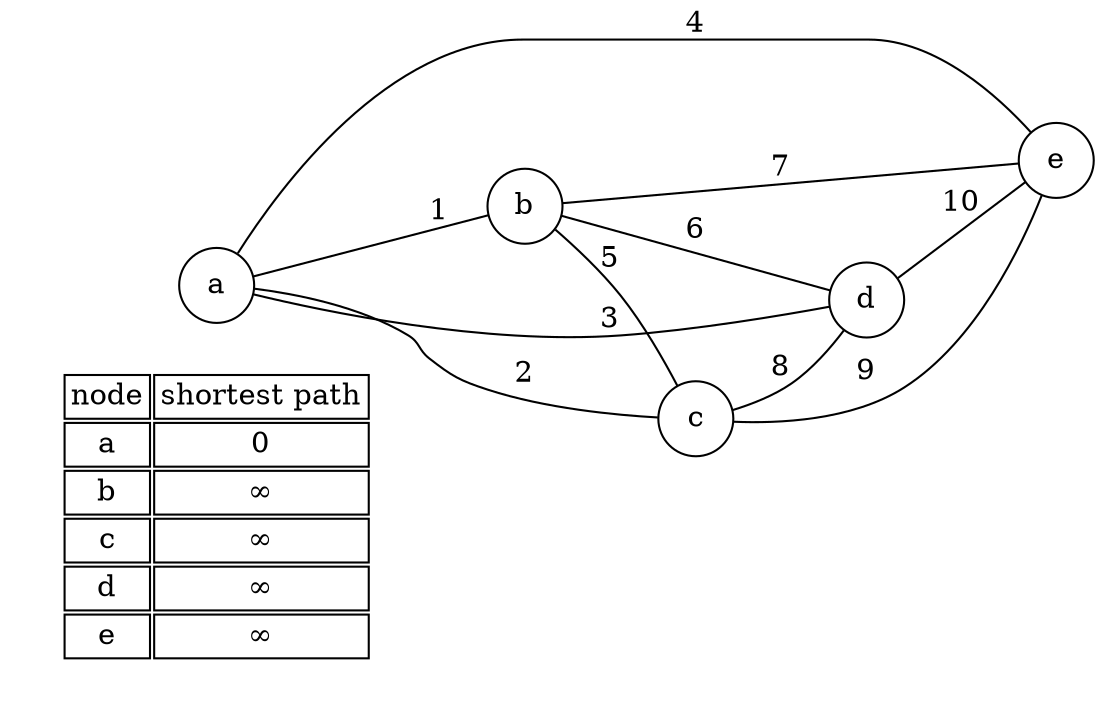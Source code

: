 graph G {scale=3; rankdir=LR;  node [shape=plaintext]
  subgraph cluster_01 { 
    color = "white"
    key [label=<<table border="1" color="white">
      <tr><td align="center" port="tree" color="black">node</td><td align="center" port="tree" color="black">shortest path</td></tr>
      <tr><td align="center" port="tree" color="black">a</td><td align="center" port="tree" color="black">0</td></tr>
      <tr><td align="center" port="tree" color="black">b</td><td align="center" port="tree" color="black">&infin;</td></tr>
      <tr><td align="center" port="tree" color="black">c</td><td align="center" port="tree" color="black">&infin;</td></tr>
      <tr><td align="center" port="tree" color="black">d</td><td align="center" port="tree" color="black">&infin;</td></tr>
      <tr><td align="center" port="tree" color="black">e</td><td align="center" port="tree" color="black">&infin;</td></tr>
      </table>>]
    key:tree:e key:tree:w [shape = "none" color="red"]
    key:back:e key:back:w [shape = "none" color="blue"]}
  a [shape="circle", label="a"];
  b [shape="circle", label="b"];
  c [shape="circle", label="c"];
  d [shape="circle", label="d"];
  e [shape="circle", label="e"];

a -- b [label="1"]; 
a -- c [label="2"];
a -- d [label="3"];
a -- e [label="4"];
b -- c [label="5"];
b -- d [label="6"];
b -- e [label="7"];
c -- d [label="8"];
c -- e [label="9"];
d -- e [label="10"];
}
